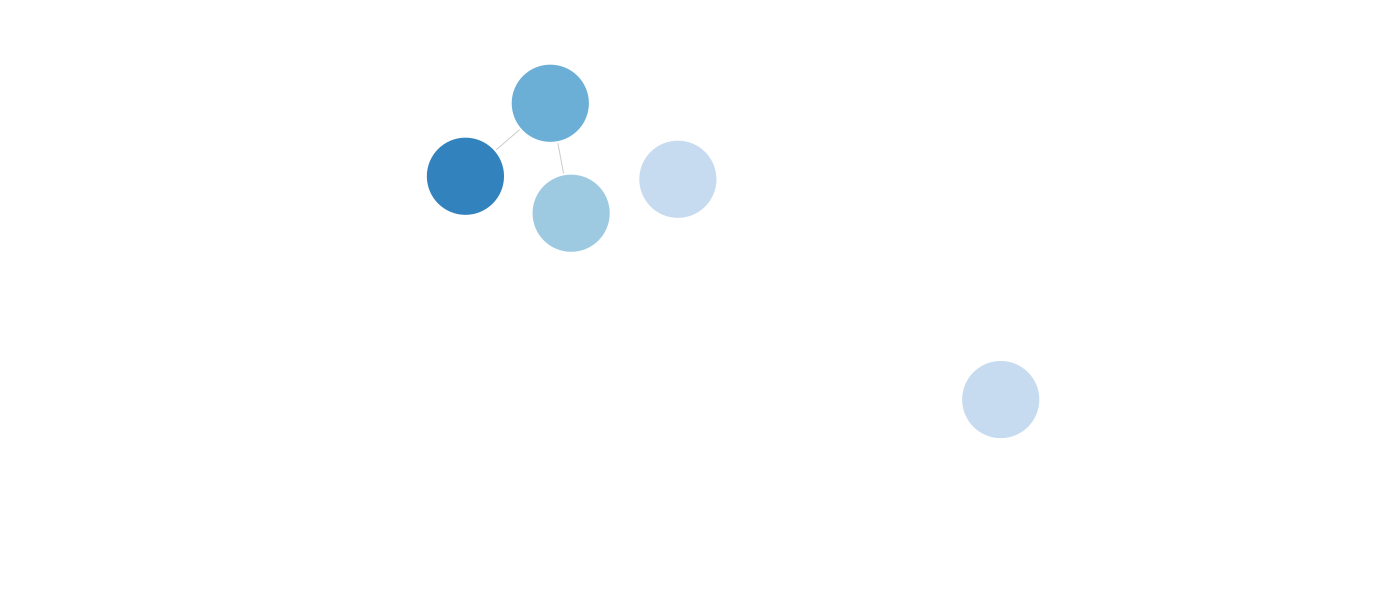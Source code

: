 {
  "$schema": "https://vega.github.io/schema/vega/v5.json",
  "description": "A node-link diagram with force-directed layout, depicting character co-occurrence in the novel Les Misérables.",
  "width": 700,
  "height": 300,
  "padding": 0,
  "autosize": "none",

  "signals": [
     {
      "name": "tooltip",
      "value": {},
      "on": [
        {"events": "symbol:mouseover", "update": "datum"},
        {"events": "symbol:mouseout",  "update": "{}"}
      ]
    },
    { "name": "cx", "update": "width / 2" },
    { "name": "cy", "update": "height / 2" },
    { "name": "nodeRadius", "value": 28,
      "bind": {"input": "range", "min": 1, "max": 50, "step": 1} },
    { "name": "nodeCharge", "value": -30,
      "bind": {"input": "range", "min":-100, "max": 10, "step": 1} },
    { "name": "linkDistance", "value": 30,
      "bind": {"input": "range", "min": 5, "max": 100, "step": 1} },
    { "name": "static", "value": true,
      "bind": {"input": "checkbox"} },
    {
      "description": "State variable for active node fix status.",
      "name": "fix", "value": false,
      "on": [
        {
          "events": "symbol:mouseout[!event.buttons], window:mouseup",
          "update": "false"
        },
        {
          "events": "symbol:mouseover",
          "update": "fix || true"
        },
        {
          "events": "[symbol:mousedown, window:mouseup] > window:mousemove!",
          "update": "xy()",
          "force": true
        }
      ]
    },
    {
      "description": "Graph node most recently interacted with.",
      "name": "node", "value": null,
      "on": [
        {
          "events": "symbol:mouseover",
          "update": "fix === true ? item() : node"
        }
      ]
    },
    {
      "description": "Flag to restart Force simulation upon data changes.",
      "name": "restart", "value": false,
      "on": [
        {"events": {"signal": "fix"}, "update": "fix && fix.length"}
      ]
    }
  ],

  "data": [
    {
      "name": "node-data",
      "values":{
         "nodes": [
    {
      "name": "Myriel",
      "type": "pod",
      "group": 2,
      "index": 0
    },
    {
      "name": "Napoleon",
      "type": "container",
      "group": 3,
      "index": 1
    },
    {
      "name": "Mlle.Baptistine",
      "type": "node",
      "group": 4,
      "index": 2
    },
    {
      "name": "Mme.Magloire",
      "type": "container",
      "group": 1,
      "index": 3
    },
    
    {
      "name": "Mme.Magloire",
      "type": "container",
      "group": 1,
      "index": 3
    }
    ,
    {
      "name": "Mme.Magloire",
      "type": "container",
      "group": 1,
      "index": 3
    }
  ]
	},"format": {"type": "json", "property": "nodes"}
    },
    {
      "name": "link-data",
      
      "values":  {"links": [
    {
      "source": 1,
      "target": 0,
      "value": 100
    },
    {
      "source" : 2,
      "target": 1,
      "value": 1
    }
  ]},
      "format": {"type": "json", "property": "links"}
    }
  ],

  "scales": [
    {
      "name": "color",
      "type": "ordinal",
      "domain": {"data": "node-data", "field": "group"},
      "range": {"scheme": "category20c"}
    }
  ],

  "marks": [
    {
      "name": "nodes",
      "type": "symbol",
      "zindex": 1,

      "from": {"data": "node-data"},

      "encode": {
        "enter": {
          "fill": {"scale": "color", "field": "group"},
          
          "stroke": {"value": "white"}
        },
        "update": {
          "size": {"signal": "2 * nodeRadius * nodeRadius"},
         "fill": {"scale": "color", "field": "group"},
          "cursor": {"value": "pointer"}
        },
        "hover": {
          "fill": {"value": "red"}
        }
      },

      "transform": [
        {
          "type": "force",
          "iterations": 300,
          "restart": {"signal": "restart"},
          "static": {"signal": "static"},
          "signal": "force",
          "forces": [
            {"force": "center", "x": {"signal": "cx"}, "y": {"signal": "cy"}},
            {"force": "collide", "radius": {"signal": "nodeRadius"}},
            {"force": "nbody", "strength": {"signal": "nodeCharge"}},
            {"force": "link", "links": "link-data", "distance": {"signal": "linkDistance"}}
          ]
        }
      ]
    },
    {
      "type": "path",
      "from": {"data": "link-data"},
      "interactive": false,
      "encode": {
        "update": {
          "stroke": {"value": "#ccc"},
          "strokeWidth": {"value": 0.5}
        }
      },
      "transform": [
        {
          "type": "linkpath",
          "require": {"signal": "force"},
          "shape": "line",
          "sourceX": "datum.source.x", "sourceY": "datum.source.y",
          "targetX": "datum.target.x", "targetY": "datum.target.y"
        }
      ]
    },
    
    {
      "type": "text",
      "encode": {
        "enter": {
          "fill": {"value": "#333"}
        },
        "update": {
          "x": {"scale": "color","offset": 10},
          "y": {"scale": "color","offset": 10},
          "text": {"signal": "[tooltip.name, tooltip.type]"},
          "fillOpacity": [
            {"test": "isNaN(tooltip.name)", "value": 0},
            {"value": 1}
          ]
        }
      }
    }
  ]
}
